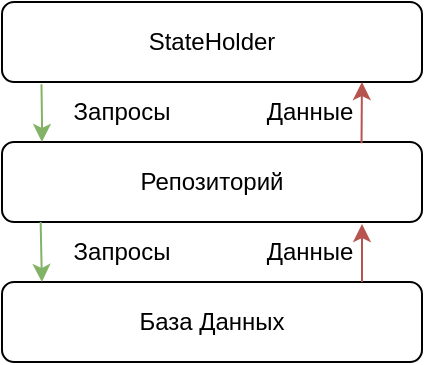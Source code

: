 <mxfile version="20.8.22" type="github">
  <diagram name="Страница 1" id="Tn5w8StCoS7VMpzthSma">
    <mxGraphModel dx="544" dy="318" grid="1" gridSize="10" guides="1" tooltips="1" connect="1" arrows="1" fold="1" page="1" pageScale="1" pageWidth="827" pageHeight="1169" math="0" shadow="0">
      <root>
        <mxCell id="0" />
        <mxCell id="1" parent="0" />
        <mxCell id="CQyeInGpSQFyOS3ROyyY-1" value="StateHolder" style="rounded=1;whiteSpace=wrap;html=1;" vertex="1" parent="1">
          <mxGeometry x="260" y="400" width="210" height="40" as="geometry" />
        </mxCell>
        <mxCell id="CQyeInGpSQFyOS3ROyyY-2" value="Репозиторий" style="rounded=1;whiteSpace=wrap;html=1;" vertex="1" parent="1">
          <mxGeometry x="260" y="470" width="210" height="40" as="geometry" />
        </mxCell>
        <mxCell id="CQyeInGpSQFyOS3ROyyY-3" value="База Данных" style="rounded=1;whiteSpace=wrap;html=1;" vertex="1" parent="1">
          <mxGeometry x="260" y="540" width="210" height="40" as="geometry" />
        </mxCell>
        <mxCell id="CQyeInGpSQFyOS3ROyyY-5" value="" style="endArrow=classic;html=1;rounded=0;exitX=0.094;exitY=1.027;exitDx=0;exitDy=0;exitPerimeter=0;entryX=0.095;entryY=0;entryDx=0;entryDy=0;entryPerimeter=0;fillColor=#d5e8d4;strokeColor=#82b366;" edge="1" parent="1" source="CQyeInGpSQFyOS3ROyyY-1" target="CQyeInGpSQFyOS3ROyyY-2">
          <mxGeometry width="50" height="50" relative="1" as="geometry">
            <mxPoint x="280" y="490" as="sourcePoint" />
            <mxPoint x="330" y="440" as="targetPoint" />
            <Array as="points">
              <mxPoint x="280" y="460" />
            </Array>
          </mxGeometry>
        </mxCell>
        <mxCell id="CQyeInGpSQFyOS3ROyyY-6" value="" style="endArrow=classic;html=1;rounded=0;entryX=0.095;entryY=0;entryDx=0;entryDy=0;entryPerimeter=0;exitX=0.092;exitY=1;exitDx=0;exitDy=0;exitPerimeter=0;fillColor=#d5e8d4;strokeColor=#82b366;" edge="1" parent="1" source="CQyeInGpSQFyOS3ROyyY-2" target="CQyeInGpSQFyOS3ROyyY-3">
          <mxGeometry width="50" height="50" relative="1" as="geometry">
            <mxPoint x="240" y="490" as="sourcePoint" />
            <mxPoint x="290" y="440" as="targetPoint" />
          </mxGeometry>
        </mxCell>
        <mxCell id="CQyeInGpSQFyOS3ROyyY-8" value="" style="endArrow=classic;html=1;rounded=0;entryX=0.857;entryY=1;entryDx=0;entryDy=0;entryPerimeter=0;exitX=0.856;exitY=0.016;exitDx=0;exitDy=0;exitPerimeter=0;fillColor=#f8cecc;strokeColor=#b85450;" edge="1" parent="1" source="CQyeInGpSQFyOS3ROyyY-2" target="CQyeInGpSQFyOS3ROyyY-1">
          <mxGeometry width="50" height="50" relative="1" as="geometry">
            <mxPoint x="310" y="510" as="sourcePoint" />
            <mxPoint x="360" y="460" as="targetPoint" />
          </mxGeometry>
        </mxCell>
        <mxCell id="CQyeInGpSQFyOS3ROyyY-9" value="" style="endArrow=classic;html=1;rounded=0;entryX=0.838;entryY=1.021;entryDx=0;entryDy=0;entryPerimeter=0;exitX=0.839;exitY=0.002;exitDx=0;exitDy=0;exitPerimeter=0;fillColor=#f8cecc;strokeColor=#b85450;" edge="1" parent="1">
          <mxGeometry width="50" height="50" relative="1" as="geometry">
            <mxPoint x="440" y="540" as="sourcePoint" />
            <mxPoint x="440" y="511" as="targetPoint" />
          </mxGeometry>
        </mxCell>
        <mxCell id="CQyeInGpSQFyOS3ROyyY-10" value="Запросы" style="text;html=1;strokeColor=none;fillColor=none;align=center;verticalAlign=middle;whiteSpace=wrap;rounded=0;" vertex="1" parent="1">
          <mxGeometry x="290" y="440" width="60" height="30" as="geometry" />
        </mxCell>
        <mxCell id="CQyeInGpSQFyOS3ROyyY-11" value="Данные" style="text;html=1;strokeColor=none;fillColor=none;align=center;verticalAlign=middle;whiteSpace=wrap;rounded=0;" vertex="1" parent="1">
          <mxGeometry x="384" y="440" width="60" height="30" as="geometry" />
        </mxCell>
        <mxCell id="CQyeInGpSQFyOS3ROyyY-12" value="Запросы" style="text;html=1;strokeColor=none;fillColor=none;align=center;verticalAlign=middle;whiteSpace=wrap;rounded=0;" vertex="1" parent="1">
          <mxGeometry x="290" y="510" width="60" height="30" as="geometry" />
        </mxCell>
        <mxCell id="CQyeInGpSQFyOS3ROyyY-13" value="Данные" style="text;html=1;strokeColor=none;fillColor=none;align=center;verticalAlign=middle;whiteSpace=wrap;rounded=0;" vertex="1" parent="1">
          <mxGeometry x="384" y="510" width="60" height="30" as="geometry" />
        </mxCell>
      </root>
    </mxGraphModel>
  </diagram>
</mxfile>
